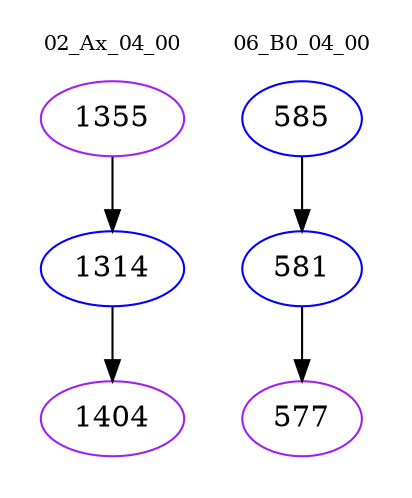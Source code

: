 digraph{
subgraph cluster_0 {
color = white
label = "02_Ax_04_00";
fontsize=10;
T0_1355 [label="1355", color="purple"]
T0_1355 -> T0_1314 [color="black"]
T0_1314 [label="1314", color="blue"]
T0_1314 -> T0_1404 [color="black"]
T0_1404 [label="1404", color="purple"]
}
subgraph cluster_1 {
color = white
label = "06_B0_04_00";
fontsize=10;
T1_585 [label="585", color="blue"]
T1_585 -> T1_581 [color="black"]
T1_581 [label="581", color="blue"]
T1_581 -> T1_577 [color="black"]
T1_577 [label="577", color="purple"]
}
}
